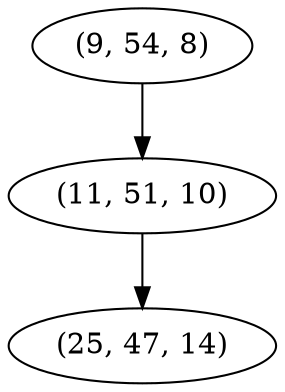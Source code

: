 digraph tree {
    "(9, 54, 8)";
    "(11, 51, 10)";
    "(25, 47, 14)";
    "(9, 54, 8)" -> "(11, 51, 10)";
    "(11, 51, 10)" -> "(25, 47, 14)";
}
